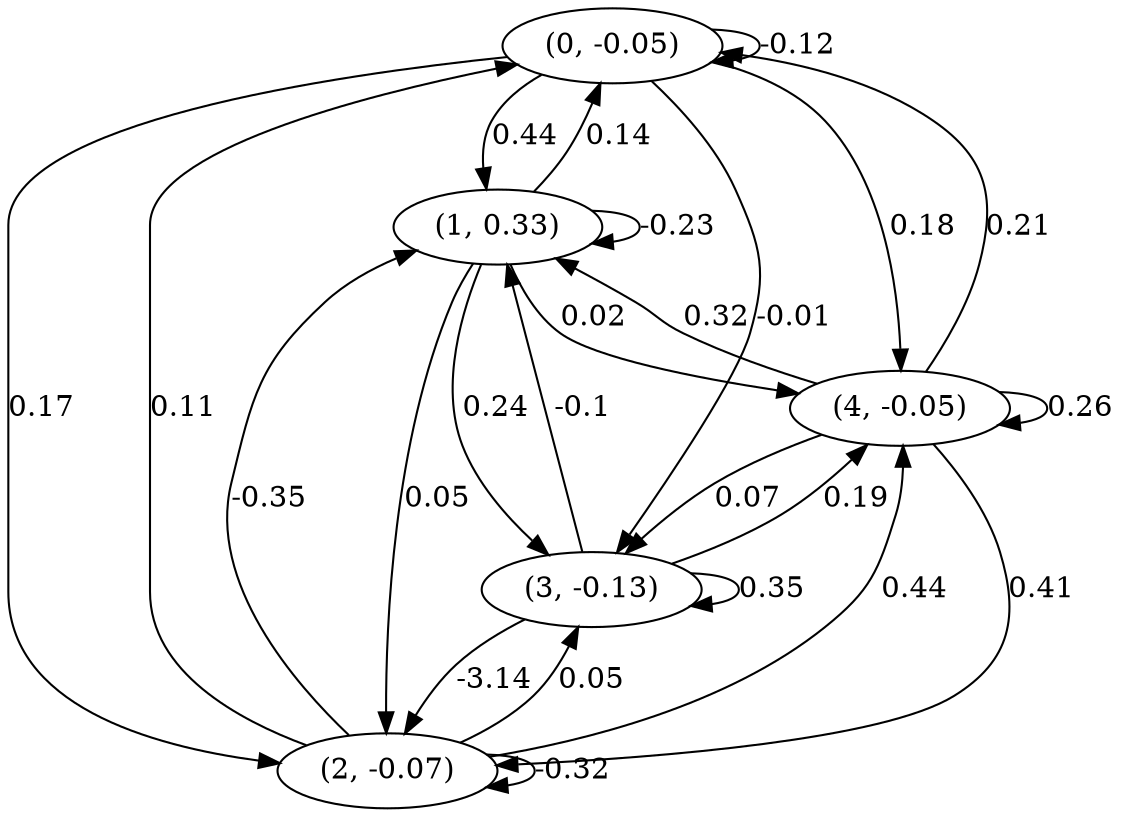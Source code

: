 digraph {
    0 [ label = "(0, -0.05)" ]
    1 [ label = "(1, 0.33)" ]
    2 [ label = "(2, -0.07)" ]
    3 [ label = "(3, -0.13)" ]
    4 [ label = "(4, -0.05)" ]
    0 -> 0 [ label = "-0.12" ]
    1 -> 1 [ label = "-0.23" ]
    2 -> 2 [ label = "-0.32" ]
    3 -> 3 [ label = "0.35" ]
    4 -> 4 [ label = "0.26" ]
    1 -> 0 [ label = "0.14" ]
    2 -> 0 [ label = "0.11" ]
    4 -> 0 [ label = "0.21" ]
    0 -> 1 [ label = "0.44" ]
    2 -> 1 [ label = "-0.35" ]
    3 -> 1 [ label = "-0.1" ]
    4 -> 1 [ label = "0.32" ]
    0 -> 2 [ label = "0.17" ]
    1 -> 2 [ label = "0.05" ]
    3 -> 2 [ label = "-3.14" ]
    4 -> 2 [ label = "0.41" ]
    0 -> 3 [ label = "-0.01" ]
    1 -> 3 [ label = "0.24" ]
    2 -> 3 [ label = "0.05" ]
    4 -> 3 [ label = "0.07" ]
    0 -> 4 [ label = "0.18" ]
    1 -> 4 [ label = "0.02" ]
    2 -> 4 [ label = "0.44" ]
    3 -> 4 [ label = "0.19" ]
}

